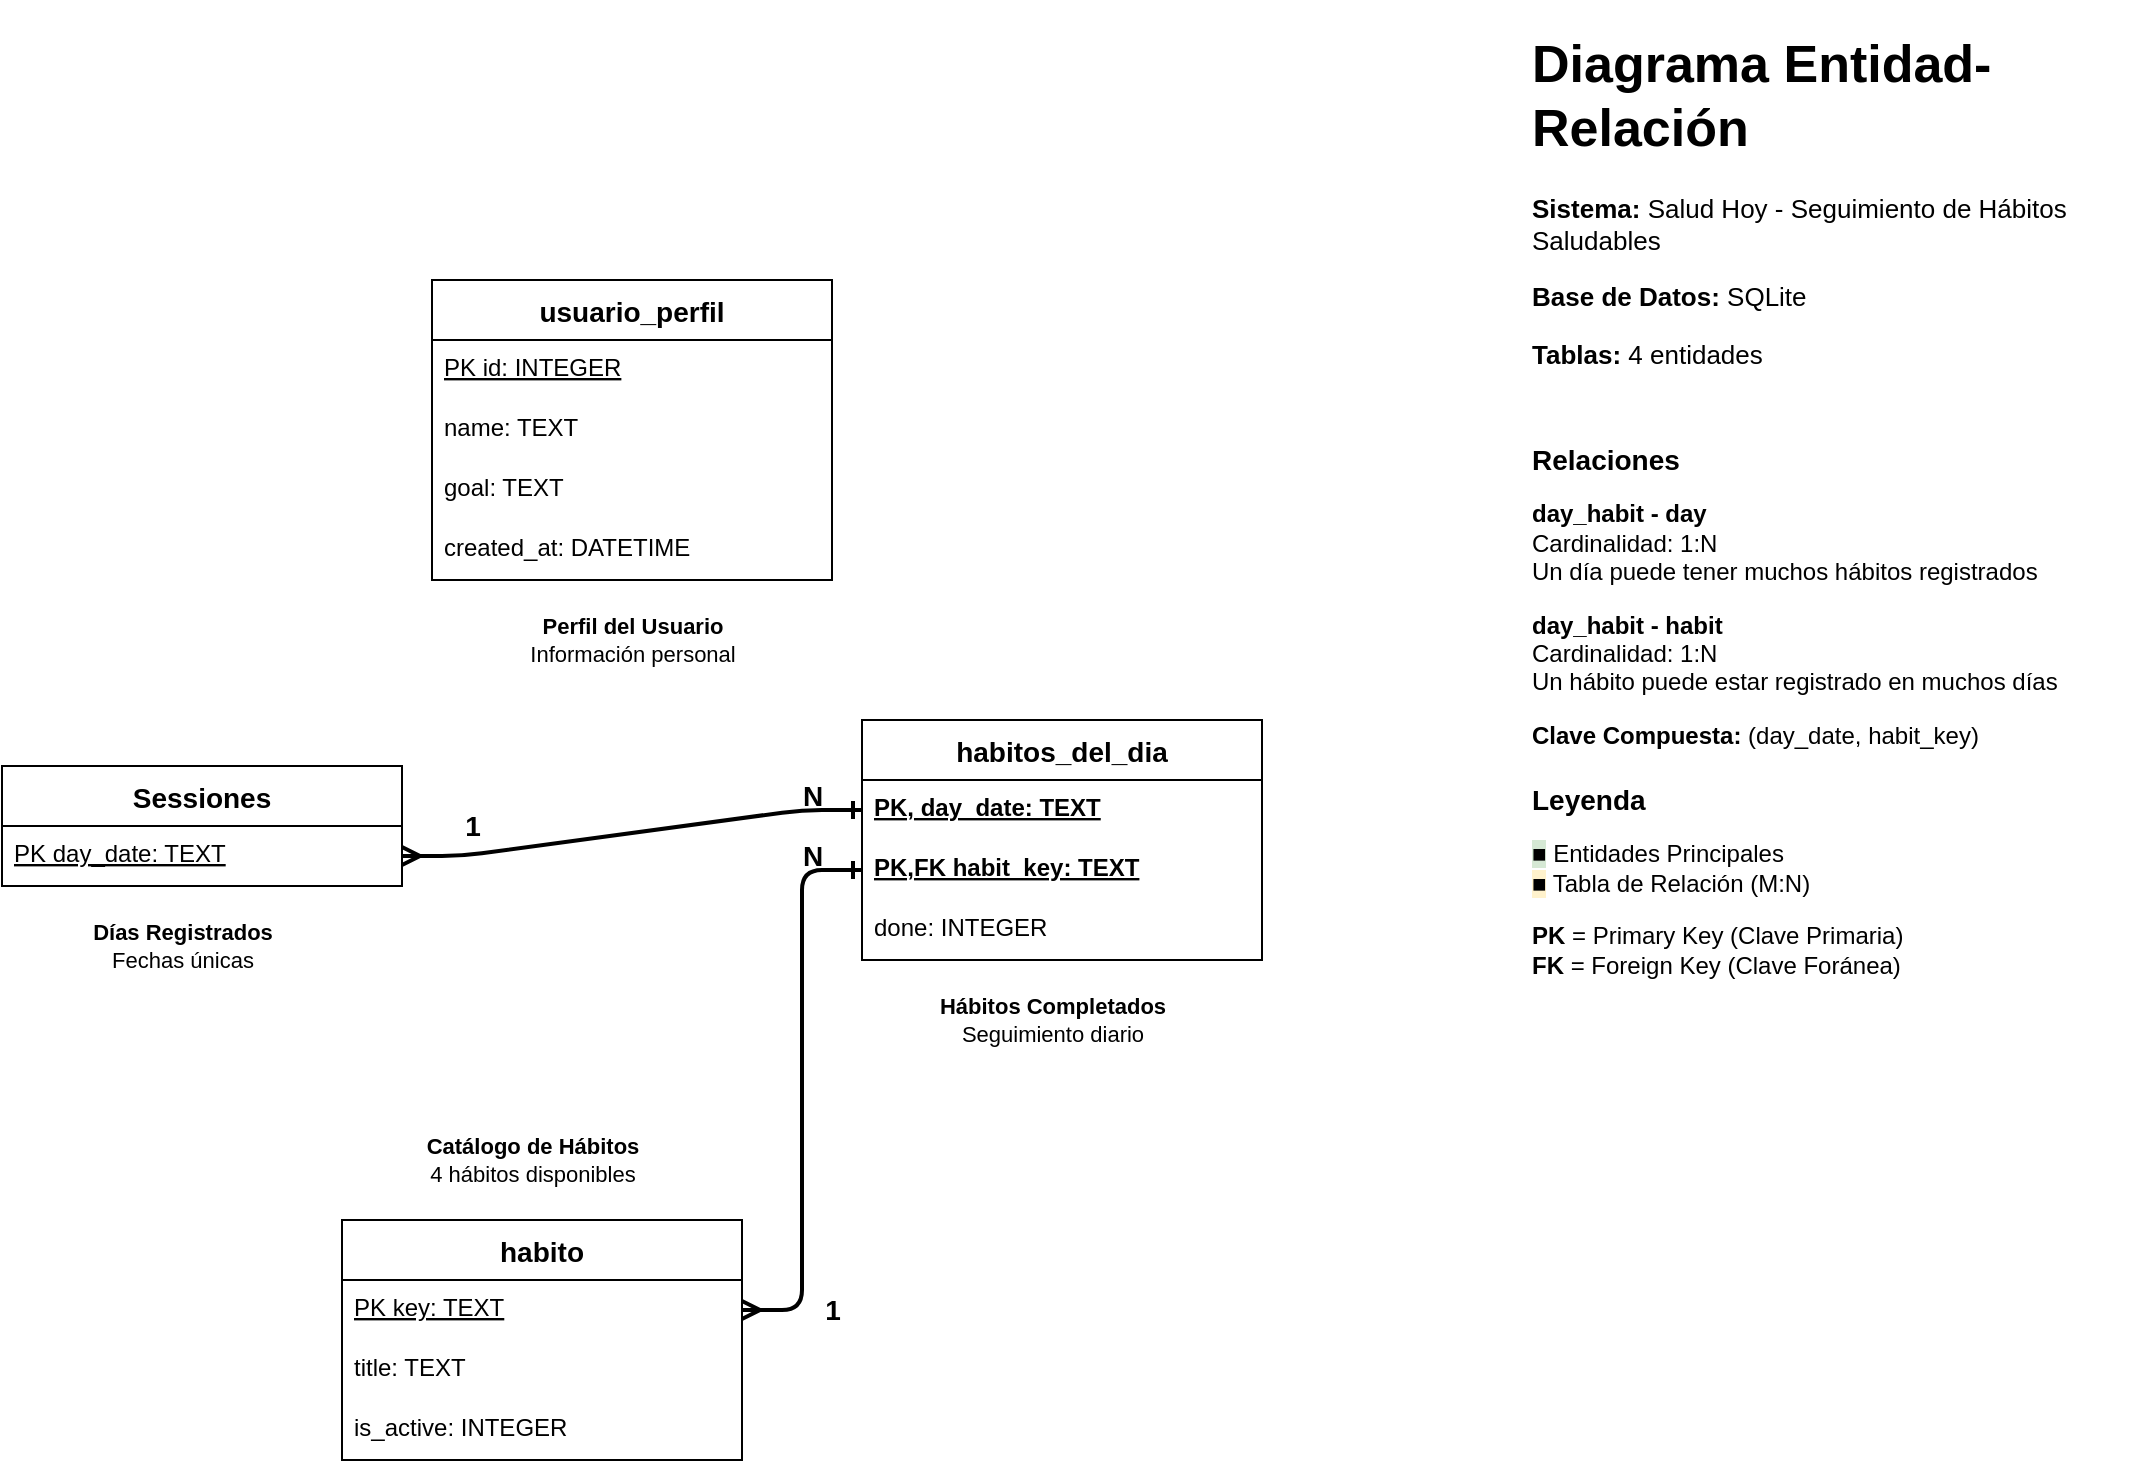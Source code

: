 <mxfile>
    <diagram id="ERD-Salud-Hoy" name="Diagrama ER - Salud Hoy">
        <mxGraphModel dx="914" dy="584" grid="1" gridSize="10" guides="1" tooltips="1" connect="1" arrows="1" fold="1" page="1" pageScale="1" pageWidth="1169" pageHeight="827" math="0" shadow="0">
            <root>
                <mxCell id="0"/>
                <mxCell id="1" parent="0"/>
                <mxCell id="2" value="usuario_perfil" style="swimlane;fontStyle=1;childLayout=stackLayout;horizontal=1;startSize=30;horizontalStack=0;resizeParent=1;resizeParentMax=0;resizeLast=0;collapsible=1;marginBottom=0;align=center;fontSize=14;" parent="1" vertex="1">
                    <mxGeometry x="305" y="150" width="200" height="150" as="geometry"/>
                </mxCell>
                <mxCell id="3" value="PK  id: INTEGER" style="text;spacingLeft=4;spacingRight=4;overflow=hidden;rotatable=0;points=[[0,0.5],[1,0.5]];portConstraint=eastwest;fontSize=12;fontStyle=4" parent="2" vertex="1">
                    <mxGeometry y="30" width="200" height="30" as="geometry"/>
                </mxCell>
                <mxCell id="4" value="     name: TEXT" style="text;spacingLeft=4;spacingRight=4;overflow=hidden;rotatable=0;points=[[0,0.5],[1,0.5]];portConstraint=eastwest;fontSize=12;" parent="2" vertex="1">
                    <mxGeometry y="60" width="200" height="30" as="geometry"/>
                </mxCell>
                <mxCell id="5" value="     goal: TEXT" style="text;spacingLeft=4;spacingRight=4;overflow=hidden;rotatable=0;points=[[0,0.5],[1,0.5]];portConstraint=eastwest;fontSize=12;" parent="2" vertex="1">
                    <mxGeometry y="90" width="200" height="30" as="geometry"/>
                </mxCell>
                <mxCell id="6" value="     created_at: DATETIME" style="text;spacingLeft=4;spacingRight=4;overflow=hidden;rotatable=0;points=[[0,0.5],[1,0.5]];portConstraint=eastwest;fontSize=12;" parent="2" vertex="1">
                    <mxGeometry y="120" width="200" height="30" as="geometry"/>
                </mxCell>
                <mxCell id="7" value="habito" style="swimlane;fontStyle=1;childLayout=stackLayout;horizontal=1;startSize=30;horizontalStack=0;resizeParent=1;resizeParentMax=0;resizeLast=0;collapsible=1;marginBottom=0;align=center;fontSize=14;" parent="1" vertex="1">
                    <mxGeometry x="260" y="620" width="200" height="120" as="geometry"/>
                </mxCell>
                <mxCell id="8" value="PK  key: TEXT" style="text;spacingLeft=4;spacingRight=4;overflow=hidden;rotatable=0;points=[[0,0.5],[1,0.5]];portConstraint=eastwest;fontSize=12;fontStyle=4" parent="7" vertex="1">
                    <mxGeometry y="30" width="200" height="30" as="geometry"/>
                </mxCell>
                <mxCell id="9" value="     title: TEXT" style="text;spacingLeft=4;spacingRight=4;overflow=hidden;rotatable=0;points=[[0,0.5],[1,0.5]];portConstraint=eastwest;fontSize=12;" parent="7" vertex="1">
                    <mxGeometry y="60" width="200" height="30" as="geometry"/>
                </mxCell>
                <mxCell id="10" value="     is_active: INTEGER" style="text;spacingLeft=4;spacingRight=4;overflow=hidden;rotatable=0;points=[[0,0.5],[1,0.5]];portConstraint=eastwest;fontSize=12;" parent="7" vertex="1">
                    <mxGeometry y="90" width="200" height="30" as="geometry"/>
                </mxCell>
                <mxCell id="11" value="Sessiones" style="swimlane;fontStyle=1;childLayout=stackLayout;horizontal=1;startSize=30;horizontalStack=0;resizeParent=1;resizeParentMax=0;resizeLast=0;collapsible=1;marginBottom=0;align=center;fontSize=14;" parent="1" vertex="1">
                    <mxGeometry x="90" y="393" width="200" height="60" as="geometry"/>
                </mxCell>
                <mxCell id="12" value="PK  day_date: TEXT" style="text;spacingLeft=4;spacingRight=4;overflow=hidden;rotatable=0;points=[[0,0.5],[1,0.5]];portConstraint=eastwest;fontSize=12;fontStyle=4" parent="11" vertex="1">
                    <mxGeometry y="30" width="200" height="30" as="geometry"/>
                </mxCell>
                <mxCell id="13" value="habitos_del_dia" style="swimlane;fontStyle=1;childLayout=stackLayout;horizontal=1;startSize=30;horizontalStack=0;resizeParent=1;resizeParentMax=0;resizeLast=0;collapsible=1;marginBottom=0;align=center;fontSize=14;" parent="1" vertex="1">
                    <mxGeometry x="520" y="370" width="200" height="120" as="geometry"/>
                </mxCell>
                <mxCell id="14" value="PK, day_date: TEXT" style="text;spacingLeft=4;spacingRight=4;overflow=hidden;rotatable=0;points=[[0,0.5],[1,0.5]];portConstraint=eastwest;fontSize=12;fontStyle=5" parent="13" vertex="1">
                    <mxGeometry y="30" width="200" height="30" as="geometry"/>
                </mxCell>
                <mxCell id="15" value="PK,FK  habit_key: TEXT" style="text;spacingLeft=4;spacingRight=4;overflow=hidden;rotatable=0;points=[[0,0.5],[1,0.5]];portConstraint=eastwest;fontSize=12;fontStyle=5" parent="13" vertex="1">
                    <mxGeometry y="60" width="200" height="30" as="geometry"/>
                </mxCell>
                <mxCell id="16" value="     done: INTEGER" style="text;spacingLeft=4;spacingRight=4;overflow=hidden;rotatable=0;points=[[0,0.5],[1,0.5]];portConstraint=eastwest;fontSize=12;" parent="13" vertex="1">
                    <mxGeometry y="90" width="200" height="30" as="geometry"/>
                </mxCell>
                <mxCell id="17" value="" style="edgeStyle=entityRelationEdgeStyle;fontSize=12;html=1;endArrow=ERmany;startArrow=ERone;exitX=0;exitY=0.5;exitDx=0;exitDy=0;entryX=1;entryY=0.5;entryDx=0;entryDy=0;strokeWidth=2;" parent="1" source="14" target="12" edge="1">
                    <mxGeometry width="100" height="100" relative="1" as="geometry">
                        <mxPoint x="510" y="430" as="sourcePoint"/>
                        <mxPoint x="310" y="445" as="targetPoint"/>
                    </mxGeometry>
                </mxCell>
                <mxCell id="18" value="" style="edgeStyle=entityRelationEdgeStyle;fontSize=12;html=1;endArrow=ERmany;startArrow=ERone;exitX=0;exitY=0.5;exitDx=0;exitDy=0;entryX=1;entryY=0.5;entryDx=0;entryDy=0;strokeWidth=2;" parent="1" source="15" target="8" edge="1">
                    <mxGeometry width="100" height="100" relative="1" as="geometry">
                        <mxPoint x="520" y="445" as="sourcePoint"/>
                        <mxPoint x="720" y="145" as="targetPoint"/>
                    </mxGeometry>
                </mxCell>
                <mxCell id="19" value="1" style="text;html=1;align=center;verticalAlign=middle;resizable=0;points=[];autosize=1;fontSize=14;fontStyle=1" parent="1" vertex="1">
                    <mxGeometry x="310" y="408" width="30" height="30" as="geometry"/>
                </mxCell>
                <mxCell id="20" value="N" style="text;html=1;align=center;verticalAlign=middle;resizable=0;points=[];autosize=1;fontSize=14;fontStyle=1" parent="1" vertex="1">
                    <mxGeometry x="480" y="393" width="30" height="30" as="geometry"/>
                </mxCell>
                <mxCell id="21" value="1" style="text;html=1;align=center;verticalAlign=middle;resizable=0;points=[];autosize=1;fontSize=14;fontStyle=1" parent="1" vertex="1">
                    <mxGeometry x="490" y="650" width="30" height="30" as="geometry"/>
                </mxCell>
                <mxCell id="22" value="N" style="text;html=1;align=center;verticalAlign=middle;resizable=0;points=[];autosize=1;fontSize=14;fontStyle=1" parent="1" vertex="1">
                    <mxGeometry x="480" y="423" width="30" height="30" as="geometry"/>
                </mxCell>
                <mxCell id="23" value="&lt;h1&gt;Diagrama Entidad-Relación&lt;/h1&gt;&lt;p style=&quot;font-size: 13px;&quot;&gt;&lt;b&gt;Sistema:&lt;/b&gt; Salud Hoy - Seguimiento de Hábitos Saludables&lt;/p&gt;&lt;p style=&quot;font-size: 13px;&quot;&gt;&lt;b&gt;Base de Datos:&lt;/b&gt; SQLite&lt;/p&gt;&lt;p style=&quot;font-size: 13px;&quot;&gt;&lt;b&gt;Tablas:&lt;/b&gt; 4 entidades&lt;/p&gt;" style="text;html=1;spacing=5;spacingTop=-20;whiteSpace=wrap;overflow=hidden;rounded=0;fontSize=13;" parent="1" vertex="1">
                    <mxGeometry x="850" y="20" width="310" height="220" as="geometry"/>
                </mxCell>
                <mxCell id="24" value="&lt;h2 style=&quot;font-size: 14px;&quot;&gt;Relaciones&lt;/h2&gt;&lt;p&gt;&lt;b&gt;day_habit - day&lt;/b&gt;&lt;br&gt;Cardinalidad: 1:N&lt;br&gt;Un día puede tener muchos hábitos registrados&lt;/p&gt;&lt;p&gt;&lt;b&gt;day_habit - habit&lt;/b&gt;&lt;br&gt;Cardinalidad: 1:N&lt;br&gt;Un hábito puede estar registrado en muchos días&lt;/p&gt;&lt;p&gt;&lt;b&gt;Clave Compuesta:&lt;/b&gt; (day_date, habit_key)&lt;/p&gt;" style="text;html=1;spacing=5;spacingTop=-20;whiteSpace=wrap;overflow=hidden;rounded=0;fontSize=12;" parent="1" vertex="1">
                    <mxGeometry x="850" y="230" width="310" height="210" as="geometry"/>
                </mxCell>
                <mxCell id="25" value="&lt;h2 style=&quot;font-size: 14px;&quot;&gt;Leyenda&lt;/h2&gt;&lt;p&gt;&lt;span style=&quot;background-color: rgb(213, 232, 212);&quot;&gt;■&lt;/span&gt; Entidades Principales&lt;br&gt;&lt;span style=&quot;background-color: rgb(255, 242, 204);&quot;&gt;■&lt;/span&gt; Tabla de Relación (M:N)&lt;/p&gt;&lt;p&gt;&lt;b&gt;PK&lt;/b&gt; = Primary Key (Clave Primaria)&lt;br&gt;&lt;b&gt;FK&lt;/b&gt; = Foreign Key (Clave Foránea)&lt;/p&gt;" style="text;html=1;spacing=5;spacingTop=-20;whiteSpace=wrap;overflow=hidden;rounded=0;fontSize=12;" parent="1" vertex="1">
                    <mxGeometry x="850" y="400" width="310" height="150" as="geometry"/>
                </mxCell>
                <mxCell id="28" value="&lt;b&gt;Perfil del Usuario&lt;/b&gt;&lt;br&gt;Información personal" style="text;html=1;align=center;verticalAlign=middle;resizable=0;points=[];autosize=1;fontSize=11;" parent="1" vertex="1">
                    <mxGeometry x="335" y="310" width="140" height="40" as="geometry"/>
                </mxCell>
                <mxCell id="29" value="&lt;b&gt;Catálogo de Hábitos&lt;/b&gt;&lt;br&gt;4 hábitos disponibles" style="text;html=1;align=center;verticalAlign=middle;resizable=0;points=[];autosize=1;fontSize=11;" parent="1" vertex="1">
                    <mxGeometry x="280" y="570" width="150" height="40" as="geometry"/>
                </mxCell>
                <mxCell id="30" value="&lt;b&gt;Días Registrados&lt;/b&gt;&lt;br&gt;Fechas únicas" style="text;html=1;align=center;verticalAlign=middle;resizable=0;points=[];autosize=1;fontSize=11;" parent="1" vertex="1">
                    <mxGeometry x="115" y="463" width="130" height="40" as="geometry"/>
                </mxCell>
                <mxCell id="31" value="&lt;b&gt;Hábitos Completados&lt;/b&gt;&lt;br&gt;Seguimiento diario" style="text;html=1;align=center;verticalAlign=middle;resizable=0;points=[];autosize=1;fontSize=11;" parent="1" vertex="1">
                    <mxGeometry x="535" y="500" width="160" height="40" as="geometry"/>
                </mxCell>
            </root>
        </mxGraphModel>
    </diagram>
</mxfile>
